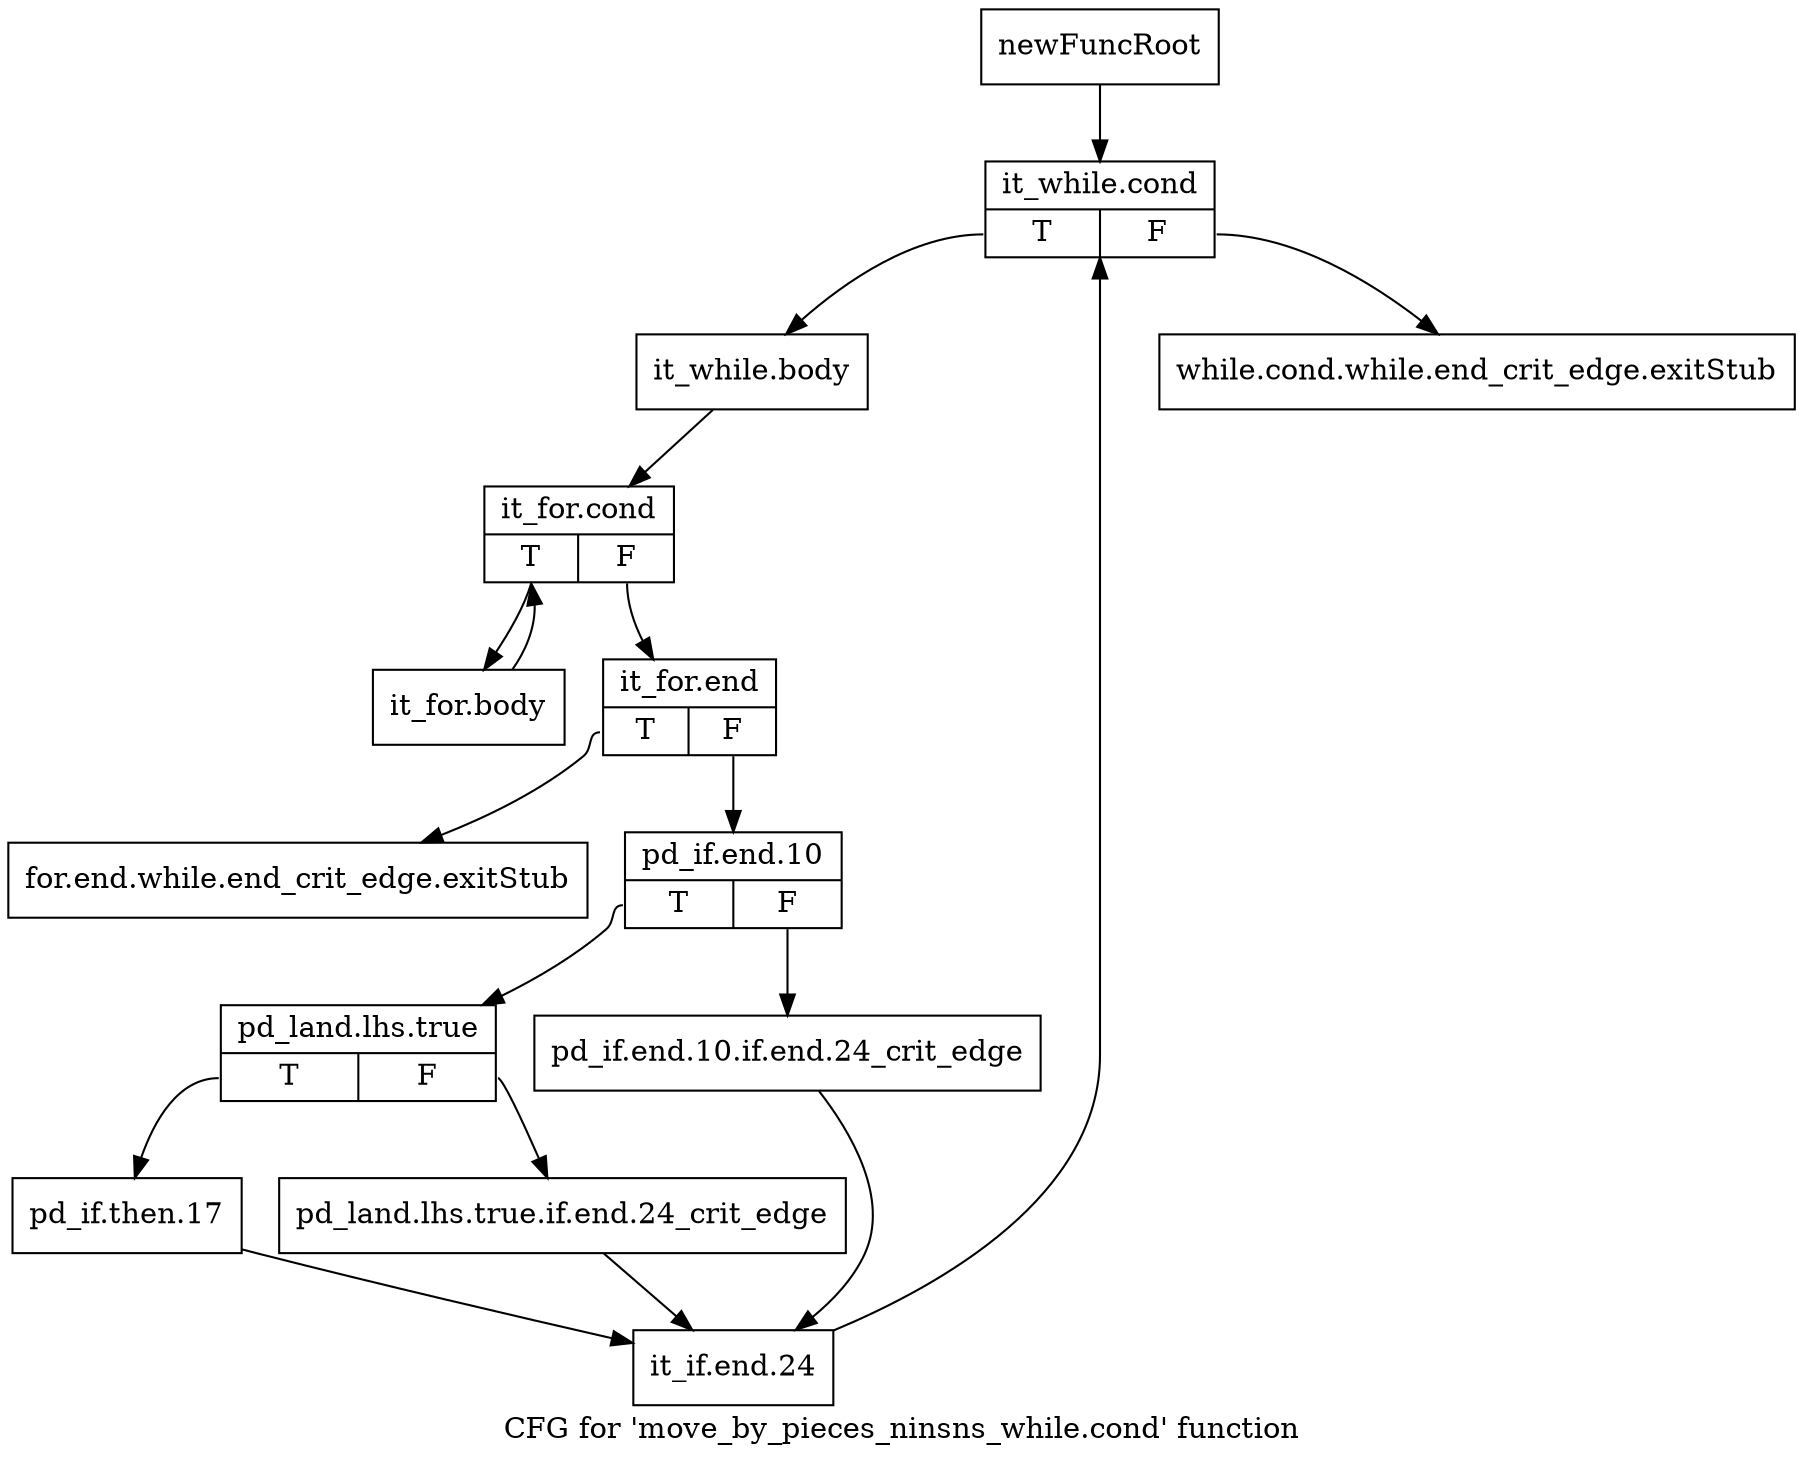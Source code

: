 digraph "CFG for 'move_by_pieces_ninsns_while.cond' function" {
	label="CFG for 'move_by_pieces_ninsns_while.cond' function";

	Node0xadbb190 [shape=record,label="{newFuncRoot}"];
	Node0xadbb190 -> Node0xadbb280;
	Node0xadbb1e0 [shape=record,label="{while.cond.while.end_crit_edge.exitStub}"];
	Node0xadbb230 [shape=record,label="{for.end.while.end_crit_edge.exitStub}"];
	Node0xadbb280 [shape=record,label="{it_while.cond|{<s0>T|<s1>F}}"];
	Node0xadbb280:s0 -> Node0xadbb2d0;
	Node0xadbb280:s1 -> Node0xadbb1e0;
	Node0xadbb2d0 [shape=record,label="{it_while.body}"];
	Node0xadbb2d0 -> Node0xadbb320;
	Node0xadbb320 [shape=record,label="{it_for.cond|{<s0>T|<s1>F}}"];
	Node0xadbb320:s0 -> Node0xadbb5a0;
	Node0xadbb320:s1 -> Node0xadbb370;
	Node0xadbb370 [shape=record,label="{it_for.end|{<s0>T|<s1>F}}"];
	Node0xadbb370:s0 -> Node0xadbb230;
	Node0xadbb370:s1 -> Node0xadbb3c0;
	Node0xadbb3c0 [shape=record,label="{pd_if.end.10|{<s0>T|<s1>F}}"];
	Node0xadbb3c0:s0 -> Node0xadbb460;
	Node0xadbb3c0:s1 -> Node0xadbb410;
	Node0xadbb410 [shape=record,label="{pd_if.end.10.if.end.24_crit_edge}"];
	Node0xadbb410 -> Node0xadbb550;
	Node0xadbb460 [shape=record,label="{pd_land.lhs.true|{<s0>T|<s1>F}}"];
	Node0xadbb460:s0 -> Node0xadbb500;
	Node0xadbb460:s1 -> Node0xadbb4b0;
	Node0xadbb4b0 [shape=record,label="{pd_land.lhs.true.if.end.24_crit_edge}"];
	Node0xadbb4b0 -> Node0xadbb550;
	Node0xadbb500 [shape=record,label="{pd_if.then.17}"];
	Node0xadbb500 -> Node0xadbb550;
	Node0xadbb550 [shape=record,label="{it_if.end.24}"];
	Node0xadbb550 -> Node0xadbb280;
	Node0xadbb5a0 [shape=record,label="{it_for.body}"];
	Node0xadbb5a0 -> Node0xadbb320;
}
